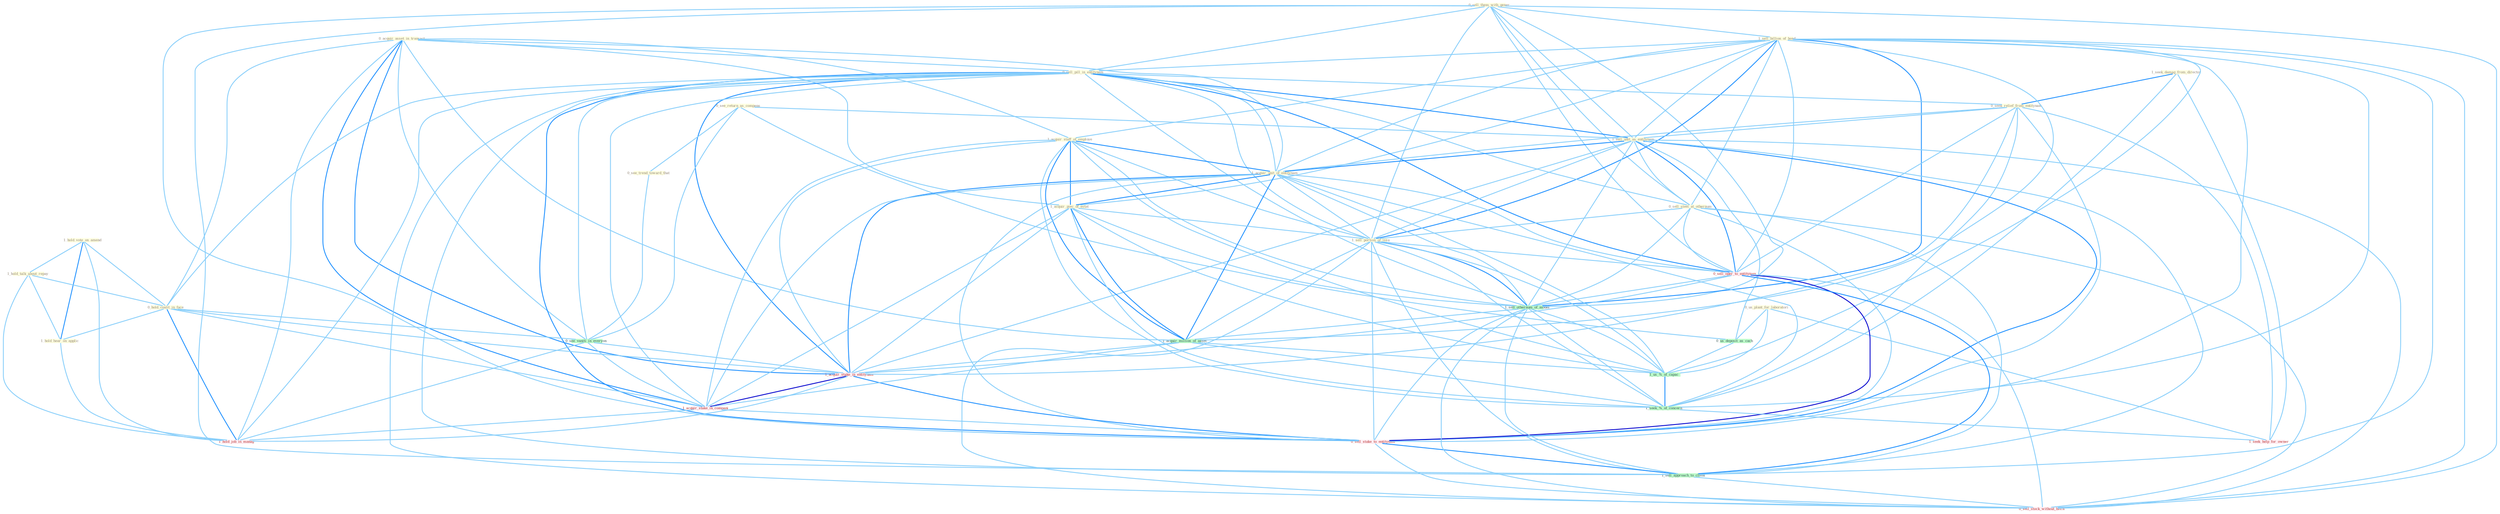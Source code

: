 Graph G{ 
    node
    [shape=polygon,style=filled,width=.5,height=.06,color="#BDFCC9",fixedsize=true,fontsize=4,
    fontcolor="#2f4f4f"];
    {node
    [color="#ffffe0", fontcolor="#8b7d6b"] "0_sell_them_with_gener " "1_seek_damag_from_director " "0_acquir_asset_in_transact " "1_sell_billion_of_bond " "0_sell_pill_in_entitynam " "0_seek_relief_from_entitynam " "0_see_return_as_compens " "1_hold_vote_on_amend " "1_hold_talk_about_repay " "1_sell_unit_as_entitynam " "0_hold_coalit_in_face " "0_us_plant_for_laboratori " "1_acquir_staff_of_employe " "0_sell_steel_at_othernum " "0_see_trend_toward_that " "1_acquir_unit_of_entitynam " "1_acquir_piec_of_estat " "1_sell_portion_of_issu " "1_hold_hear_on_applic "}
{node [color="#fff0f5", fontcolor="#b22222"] "0_sell_oper_to_entitynam " "1_acquir_stake_in_entitynam " "1_acquir_stake_in_compani " "0_sell_stake_to_entitynam " "1_hold_job_in_manag " "0_sell_stock_without_hitch " "1_seek_help_for_owner "}
edge [color="#B0E2FF"];

	"0_sell_them_with_gener " -- "1_sell_billion_of_bond " [w="1", color="#87cefa" ];
	"0_sell_them_with_gener " -- "0_sell_pill_in_entitynam " [w="1", color="#87cefa" ];
	"0_sell_them_with_gener " -- "1_sell_unit_as_entitynam " [w="1", color="#87cefa" ];
	"0_sell_them_with_gener " -- "0_sell_steel_at_othernum " [w="1", color="#87cefa" ];
	"0_sell_them_with_gener " -- "1_sell_portion_of_issu " [w="1", color="#87cefa" ];
	"0_sell_them_with_gener " -- "0_sell_oper_to_entitynam " [w="1", color="#87cefa" ];
	"0_sell_them_with_gener " -- "1_sell_othernum_of_model " [w="1", color="#87cefa" ];
	"0_sell_them_with_gener " -- "0_sell_stake_to_entitynam " [w="1", color="#87cefa" ];
	"0_sell_them_with_gener " -- "1_sell_approach_to_client " [w="1", color="#87cefa" ];
	"0_sell_them_with_gener " -- "0_sell_stock_without_hitch " [w="1", color="#87cefa" ];
	"1_seek_damag_from_director " -- "0_seek_relief_from_entitynam " [w="2", color="#1e90ff" , len=0.8];
	"1_seek_damag_from_director " -- "1_seek_%_of_concern " [w="1", color="#87cefa" ];
	"1_seek_damag_from_director " -- "1_seek_help_for_owner " [w="1", color="#87cefa" ];
	"0_acquir_asset_in_transact " -- "0_sell_pill_in_entitynam " [w="1", color="#87cefa" ];
	"0_acquir_asset_in_transact " -- "0_hold_coalit_in_face " [w="1", color="#87cefa" ];
	"0_acquir_asset_in_transact " -- "1_acquir_staff_of_employe " [w="1", color="#87cefa" ];
	"0_acquir_asset_in_transact " -- "1_acquir_unit_of_entitynam " [w="1", color="#87cefa" ];
	"0_acquir_asset_in_transact " -- "1_acquir_piec_of_estat " [w="1", color="#87cefa" ];
	"0_acquir_asset_in_transact " -- "0_see_vaniti_in_everyon " [w="1", color="#87cefa" ];
	"0_acquir_asset_in_transact " -- "1_acquir_million_of_asset " [w="1", color="#87cefa" ];
	"0_acquir_asset_in_transact " -- "1_acquir_stake_in_entitynam " [w="2", color="#1e90ff" , len=0.8];
	"0_acquir_asset_in_transact " -- "1_acquir_stake_in_compani " [w="2", color="#1e90ff" , len=0.8];
	"0_acquir_asset_in_transact " -- "1_hold_job_in_manag " [w="1", color="#87cefa" ];
	"1_sell_billion_of_bond " -- "0_sell_pill_in_entitynam " [w="1", color="#87cefa" ];
	"1_sell_billion_of_bond " -- "1_sell_unit_as_entitynam " [w="1", color="#87cefa" ];
	"1_sell_billion_of_bond " -- "1_acquir_staff_of_employe " [w="1", color="#87cefa" ];
	"1_sell_billion_of_bond " -- "0_sell_steel_at_othernum " [w="1", color="#87cefa" ];
	"1_sell_billion_of_bond " -- "1_acquir_unit_of_entitynam " [w="1", color="#87cefa" ];
	"1_sell_billion_of_bond " -- "1_acquir_piec_of_estat " [w="1", color="#87cefa" ];
	"1_sell_billion_of_bond " -- "1_sell_portion_of_issu " [w="2", color="#1e90ff" , len=0.8];
	"1_sell_billion_of_bond " -- "0_sell_oper_to_entitynam " [w="1", color="#87cefa" ];
	"1_sell_billion_of_bond " -- "1_sell_othernum_of_model " [w="2", color="#1e90ff" , len=0.8];
	"1_sell_billion_of_bond " -- "1_acquir_million_of_asset " [w="1", color="#87cefa" ];
	"1_sell_billion_of_bond " -- "0_sell_stake_to_entitynam " [w="1", color="#87cefa" ];
	"1_sell_billion_of_bond " -- "1_us_%_of_capac " [w="1", color="#87cefa" ];
	"1_sell_billion_of_bond " -- "1_sell_approach_to_client " [w="1", color="#87cefa" ];
	"1_sell_billion_of_bond " -- "0_sell_stock_without_hitch " [w="1", color="#87cefa" ];
	"1_sell_billion_of_bond " -- "1_seek_%_of_concern " [w="1", color="#87cefa" ];
	"0_sell_pill_in_entitynam " -- "0_seek_relief_from_entitynam " [w="1", color="#87cefa" ];
	"0_sell_pill_in_entitynam " -- "1_sell_unit_as_entitynam " [w="2", color="#1e90ff" , len=0.8];
	"0_sell_pill_in_entitynam " -- "0_hold_coalit_in_face " [w="1", color="#87cefa" ];
	"0_sell_pill_in_entitynam " -- "0_sell_steel_at_othernum " [w="1", color="#87cefa" ];
	"0_sell_pill_in_entitynam " -- "1_acquir_unit_of_entitynam " [w="1", color="#87cefa" ];
	"0_sell_pill_in_entitynam " -- "1_sell_portion_of_issu " [w="1", color="#87cefa" ];
	"0_sell_pill_in_entitynam " -- "0_sell_oper_to_entitynam " [w="2", color="#1e90ff" , len=0.8];
	"0_sell_pill_in_entitynam " -- "1_sell_othernum_of_model " [w="1", color="#87cefa" ];
	"0_sell_pill_in_entitynam " -- "0_see_vaniti_in_everyon " [w="1", color="#87cefa" ];
	"0_sell_pill_in_entitynam " -- "1_acquir_stake_in_entitynam " [w="2", color="#1e90ff" , len=0.8];
	"0_sell_pill_in_entitynam " -- "1_acquir_stake_in_compani " [w="1", color="#87cefa" ];
	"0_sell_pill_in_entitynam " -- "0_sell_stake_to_entitynam " [w="2", color="#1e90ff" , len=0.8];
	"0_sell_pill_in_entitynam " -- "1_sell_approach_to_client " [w="1", color="#87cefa" ];
	"0_sell_pill_in_entitynam " -- "1_hold_job_in_manag " [w="1", color="#87cefa" ];
	"0_sell_pill_in_entitynam " -- "0_sell_stock_without_hitch " [w="1", color="#87cefa" ];
	"0_seek_relief_from_entitynam " -- "1_sell_unit_as_entitynam " [w="1", color="#87cefa" ];
	"0_seek_relief_from_entitynam " -- "1_acquir_unit_of_entitynam " [w="1", color="#87cefa" ];
	"0_seek_relief_from_entitynam " -- "0_sell_oper_to_entitynam " [w="1", color="#87cefa" ];
	"0_seek_relief_from_entitynam " -- "1_acquir_stake_in_entitynam " [w="1", color="#87cefa" ];
	"0_seek_relief_from_entitynam " -- "0_sell_stake_to_entitynam " [w="1", color="#87cefa" ];
	"0_seek_relief_from_entitynam " -- "1_seek_%_of_concern " [w="1", color="#87cefa" ];
	"0_seek_relief_from_entitynam " -- "1_seek_help_for_owner " [w="1", color="#87cefa" ];
	"0_see_return_as_compens " -- "1_sell_unit_as_entitynam " [w="1", color="#87cefa" ];
	"0_see_return_as_compens " -- "0_see_trend_toward_that " [w="1", color="#87cefa" ];
	"0_see_return_as_compens " -- "0_see_vaniti_in_everyon " [w="1", color="#87cefa" ];
	"0_see_return_as_compens " -- "0_us_deposit_as_cach " [w="1", color="#87cefa" ];
	"1_hold_vote_on_amend " -- "1_hold_talk_about_repay " [w="1", color="#87cefa" ];
	"1_hold_vote_on_amend " -- "0_hold_coalit_in_face " [w="1", color="#87cefa" ];
	"1_hold_vote_on_amend " -- "1_hold_hear_on_applic " [w="2", color="#1e90ff" , len=0.8];
	"1_hold_vote_on_amend " -- "1_hold_job_in_manag " [w="1", color="#87cefa" ];
	"1_hold_talk_about_repay " -- "0_hold_coalit_in_face " [w="1", color="#87cefa" ];
	"1_hold_talk_about_repay " -- "1_hold_hear_on_applic " [w="1", color="#87cefa" ];
	"1_hold_talk_about_repay " -- "1_hold_job_in_manag " [w="1", color="#87cefa" ];
	"1_sell_unit_as_entitynam " -- "0_sell_steel_at_othernum " [w="1", color="#87cefa" ];
	"1_sell_unit_as_entitynam " -- "1_acquir_unit_of_entitynam " [w="2", color="#1e90ff" , len=0.8];
	"1_sell_unit_as_entitynam " -- "1_sell_portion_of_issu " [w="1", color="#87cefa" ];
	"1_sell_unit_as_entitynam " -- "0_sell_oper_to_entitynam " [w="2", color="#1e90ff" , len=0.8];
	"1_sell_unit_as_entitynam " -- "1_sell_othernum_of_model " [w="1", color="#87cefa" ];
	"1_sell_unit_as_entitynam " -- "0_us_deposit_as_cach " [w="1", color="#87cefa" ];
	"1_sell_unit_as_entitynam " -- "1_acquir_stake_in_entitynam " [w="1", color="#87cefa" ];
	"1_sell_unit_as_entitynam " -- "0_sell_stake_to_entitynam " [w="2", color="#1e90ff" , len=0.8];
	"1_sell_unit_as_entitynam " -- "1_sell_approach_to_client " [w="1", color="#87cefa" ];
	"1_sell_unit_as_entitynam " -- "0_sell_stock_without_hitch " [w="1", color="#87cefa" ];
	"0_hold_coalit_in_face " -- "1_hold_hear_on_applic " [w="1", color="#87cefa" ];
	"0_hold_coalit_in_face " -- "0_see_vaniti_in_everyon " [w="1", color="#87cefa" ];
	"0_hold_coalit_in_face " -- "1_acquir_stake_in_entitynam " [w="1", color="#87cefa" ];
	"0_hold_coalit_in_face " -- "1_acquir_stake_in_compani " [w="1", color="#87cefa" ];
	"0_hold_coalit_in_face " -- "1_hold_job_in_manag " [w="2", color="#1e90ff" , len=0.8];
	"0_us_plant_for_laboratori " -- "0_us_deposit_as_cach " [w="1", color="#87cefa" ];
	"0_us_plant_for_laboratori " -- "1_us_%_of_capac " [w="1", color="#87cefa" ];
	"0_us_plant_for_laboratori " -- "1_seek_help_for_owner " [w="1", color="#87cefa" ];
	"1_acquir_staff_of_employe " -- "1_acquir_unit_of_entitynam " [w="2", color="#1e90ff" , len=0.8];
	"1_acquir_staff_of_employe " -- "1_acquir_piec_of_estat " [w="2", color="#1e90ff" , len=0.8];
	"1_acquir_staff_of_employe " -- "1_sell_portion_of_issu " [w="1", color="#87cefa" ];
	"1_acquir_staff_of_employe " -- "1_sell_othernum_of_model " [w="1", color="#87cefa" ];
	"1_acquir_staff_of_employe " -- "1_acquir_million_of_asset " [w="2", color="#1e90ff" , len=0.8];
	"1_acquir_staff_of_employe " -- "1_acquir_stake_in_entitynam " [w="1", color="#87cefa" ];
	"1_acquir_staff_of_employe " -- "1_acquir_stake_in_compani " [w="1", color="#87cefa" ];
	"1_acquir_staff_of_employe " -- "1_us_%_of_capac " [w="1", color="#87cefa" ];
	"1_acquir_staff_of_employe " -- "1_seek_%_of_concern " [w="1", color="#87cefa" ];
	"0_sell_steel_at_othernum " -- "1_sell_portion_of_issu " [w="1", color="#87cefa" ];
	"0_sell_steel_at_othernum " -- "0_sell_oper_to_entitynam " [w="1", color="#87cefa" ];
	"0_sell_steel_at_othernum " -- "1_sell_othernum_of_model " [w="1", color="#87cefa" ];
	"0_sell_steel_at_othernum " -- "0_sell_stake_to_entitynam " [w="1", color="#87cefa" ];
	"0_sell_steel_at_othernum " -- "1_sell_approach_to_client " [w="1", color="#87cefa" ];
	"0_sell_steel_at_othernum " -- "0_sell_stock_without_hitch " [w="1", color="#87cefa" ];
	"0_see_trend_toward_that " -- "0_see_vaniti_in_everyon " [w="1", color="#87cefa" ];
	"1_acquir_unit_of_entitynam " -- "1_acquir_piec_of_estat " [w="2", color="#1e90ff" , len=0.8];
	"1_acquir_unit_of_entitynam " -- "1_sell_portion_of_issu " [w="1", color="#87cefa" ];
	"1_acquir_unit_of_entitynam " -- "0_sell_oper_to_entitynam " [w="1", color="#87cefa" ];
	"1_acquir_unit_of_entitynam " -- "1_sell_othernum_of_model " [w="1", color="#87cefa" ];
	"1_acquir_unit_of_entitynam " -- "1_acquir_million_of_asset " [w="2", color="#1e90ff" , len=0.8];
	"1_acquir_unit_of_entitynam " -- "1_acquir_stake_in_entitynam " [w="2", color="#1e90ff" , len=0.8];
	"1_acquir_unit_of_entitynam " -- "1_acquir_stake_in_compani " [w="1", color="#87cefa" ];
	"1_acquir_unit_of_entitynam " -- "0_sell_stake_to_entitynam " [w="1", color="#87cefa" ];
	"1_acquir_unit_of_entitynam " -- "1_us_%_of_capac " [w="1", color="#87cefa" ];
	"1_acquir_unit_of_entitynam " -- "1_seek_%_of_concern " [w="1", color="#87cefa" ];
	"1_acquir_piec_of_estat " -- "1_sell_portion_of_issu " [w="1", color="#87cefa" ];
	"1_acquir_piec_of_estat " -- "1_sell_othernum_of_model " [w="1", color="#87cefa" ];
	"1_acquir_piec_of_estat " -- "1_acquir_million_of_asset " [w="2", color="#1e90ff" , len=0.8];
	"1_acquir_piec_of_estat " -- "1_acquir_stake_in_entitynam " [w="1", color="#87cefa" ];
	"1_acquir_piec_of_estat " -- "1_acquir_stake_in_compani " [w="1", color="#87cefa" ];
	"1_acquir_piec_of_estat " -- "1_us_%_of_capac " [w="1", color="#87cefa" ];
	"1_acquir_piec_of_estat " -- "1_seek_%_of_concern " [w="1", color="#87cefa" ];
	"1_sell_portion_of_issu " -- "0_sell_oper_to_entitynam " [w="1", color="#87cefa" ];
	"1_sell_portion_of_issu " -- "1_sell_othernum_of_model " [w="2", color="#1e90ff" , len=0.8];
	"1_sell_portion_of_issu " -- "1_acquir_million_of_asset " [w="1", color="#87cefa" ];
	"1_sell_portion_of_issu " -- "0_sell_stake_to_entitynam " [w="1", color="#87cefa" ];
	"1_sell_portion_of_issu " -- "1_us_%_of_capac " [w="1", color="#87cefa" ];
	"1_sell_portion_of_issu " -- "1_sell_approach_to_client " [w="1", color="#87cefa" ];
	"1_sell_portion_of_issu " -- "0_sell_stock_without_hitch " [w="1", color="#87cefa" ];
	"1_sell_portion_of_issu " -- "1_seek_%_of_concern " [w="1", color="#87cefa" ];
	"1_hold_hear_on_applic " -- "1_hold_job_in_manag " [w="1", color="#87cefa" ];
	"0_sell_oper_to_entitynam " -- "1_sell_othernum_of_model " [w="1", color="#87cefa" ];
	"0_sell_oper_to_entitynam " -- "1_acquir_stake_in_entitynam " [w="1", color="#87cefa" ];
	"0_sell_oper_to_entitynam " -- "0_sell_stake_to_entitynam " [w="3", color="#0000cd" , len=0.6];
	"0_sell_oper_to_entitynam " -- "1_sell_approach_to_client " [w="2", color="#1e90ff" , len=0.8];
	"0_sell_oper_to_entitynam " -- "0_sell_stock_without_hitch " [w="1", color="#87cefa" ];
	"1_sell_othernum_of_model " -- "1_acquir_million_of_asset " [w="1", color="#87cefa" ];
	"1_sell_othernum_of_model " -- "0_sell_stake_to_entitynam " [w="1", color="#87cefa" ];
	"1_sell_othernum_of_model " -- "1_us_%_of_capac " [w="1", color="#87cefa" ];
	"1_sell_othernum_of_model " -- "1_sell_approach_to_client " [w="1", color="#87cefa" ];
	"1_sell_othernum_of_model " -- "0_sell_stock_without_hitch " [w="1", color="#87cefa" ];
	"1_sell_othernum_of_model " -- "1_seek_%_of_concern " [w="1", color="#87cefa" ];
	"0_see_vaniti_in_everyon " -- "1_acquir_stake_in_entitynam " [w="1", color="#87cefa" ];
	"0_see_vaniti_in_everyon " -- "1_acquir_stake_in_compani " [w="1", color="#87cefa" ];
	"0_see_vaniti_in_everyon " -- "1_hold_job_in_manag " [w="1", color="#87cefa" ];
	"1_acquir_million_of_asset " -- "1_acquir_stake_in_entitynam " [w="1", color="#87cefa" ];
	"1_acquir_million_of_asset " -- "1_acquir_stake_in_compani " [w="1", color="#87cefa" ];
	"1_acquir_million_of_asset " -- "1_us_%_of_capac " [w="1", color="#87cefa" ];
	"1_acquir_million_of_asset " -- "1_seek_%_of_concern " [w="1", color="#87cefa" ];
	"0_us_deposit_as_cach " -- "1_us_%_of_capac " [w="1", color="#87cefa" ];
	"1_acquir_stake_in_entitynam " -- "1_acquir_stake_in_compani " [w="3", color="#0000cd" , len=0.6];
	"1_acquir_stake_in_entitynam " -- "0_sell_stake_to_entitynam " [w="2", color="#1e90ff" , len=0.8];
	"1_acquir_stake_in_entitynam " -- "1_hold_job_in_manag " [w="1", color="#87cefa" ];
	"1_acquir_stake_in_compani " -- "0_sell_stake_to_entitynam " [w="1", color="#87cefa" ];
	"1_acquir_stake_in_compani " -- "1_hold_job_in_manag " [w="1", color="#87cefa" ];
	"0_sell_stake_to_entitynam " -- "1_sell_approach_to_client " [w="2", color="#1e90ff" , len=0.8];
	"0_sell_stake_to_entitynam " -- "0_sell_stock_without_hitch " [w="1", color="#87cefa" ];
	"1_us_%_of_capac " -- "1_seek_%_of_concern " [w="2", color="#1e90ff" , len=0.8];
	"1_sell_approach_to_client " -- "0_sell_stock_without_hitch " [w="1", color="#87cefa" ];
	"1_seek_%_of_concern " -- "1_seek_help_for_owner " [w="1", color="#87cefa" ];
}